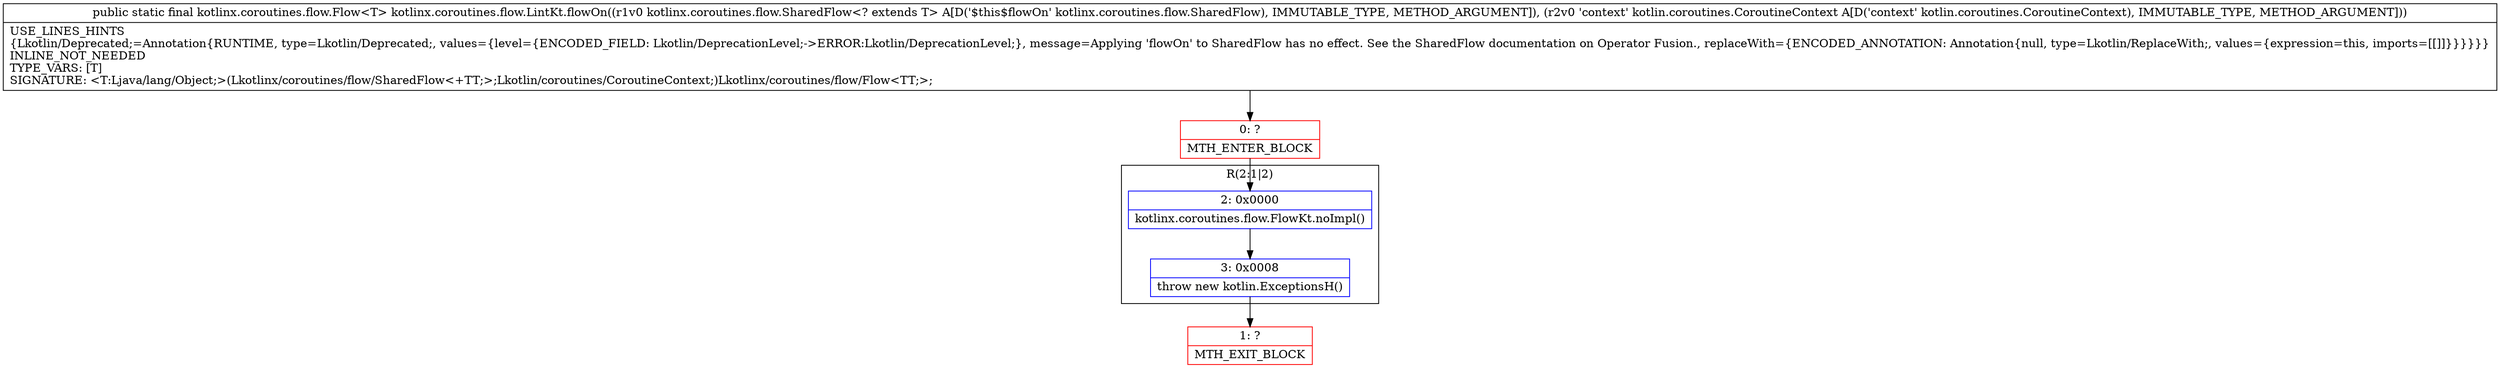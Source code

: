 digraph "CFG forkotlinx.coroutines.flow.LintKt.flowOn(Lkotlinx\/coroutines\/flow\/SharedFlow;Lkotlin\/coroutines\/CoroutineContext;)Lkotlinx\/coroutines\/flow\/Flow;" {
subgraph cluster_Region_2074040638 {
label = "R(2:1|2)";
node [shape=record,color=blue];
Node_2 [shape=record,label="{2\:\ 0x0000|kotlinx.coroutines.flow.FlowKt.noImpl()\l}"];
Node_3 [shape=record,label="{3\:\ 0x0008|throw new kotlin.ExceptionsH()\l}"];
}
Node_0 [shape=record,color=red,label="{0\:\ ?|MTH_ENTER_BLOCK\l}"];
Node_1 [shape=record,color=red,label="{1\:\ ?|MTH_EXIT_BLOCK\l}"];
MethodNode[shape=record,label="{public static final kotlinx.coroutines.flow.Flow\<T\> kotlinx.coroutines.flow.LintKt.flowOn((r1v0 kotlinx.coroutines.flow.SharedFlow\<? extends T\> A[D('$this$flowOn' kotlinx.coroutines.flow.SharedFlow), IMMUTABLE_TYPE, METHOD_ARGUMENT]), (r2v0 'context' kotlin.coroutines.CoroutineContext A[D('context' kotlin.coroutines.CoroutineContext), IMMUTABLE_TYPE, METHOD_ARGUMENT]))  | USE_LINES_HINTS\l\{Lkotlin\/Deprecated;=Annotation\{RUNTIME, type=Lkotlin\/Deprecated;, values=\{level=\{ENCODED_FIELD: Lkotlin\/DeprecationLevel;\-\>ERROR:Lkotlin\/DeprecationLevel;\}, message=Applying 'flowOn' to SharedFlow has no effect. See the SharedFlow documentation on Operator Fusion., replaceWith=\{ENCODED_ANNOTATION: Annotation\{null, type=Lkotlin\/ReplaceWith;, values=\{expression=this, imports=[[]]\}\}\}\}\}\}\lINLINE_NOT_NEEDED\lTYPE_VARS: [T]\lSIGNATURE: \<T:Ljava\/lang\/Object;\>(Lkotlinx\/coroutines\/flow\/SharedFlow\<+TT;\>;Lkotlin\/coroutines\/CoroutineContext;)Lkotlinx\/coroutines\/flow\/Flow\<TT;\>;\l}"];
MethodNode -> Node_0;Node_2 -> Node_3;
Node_3 -> Node_1;
Node_0 -> Node_2;
}

